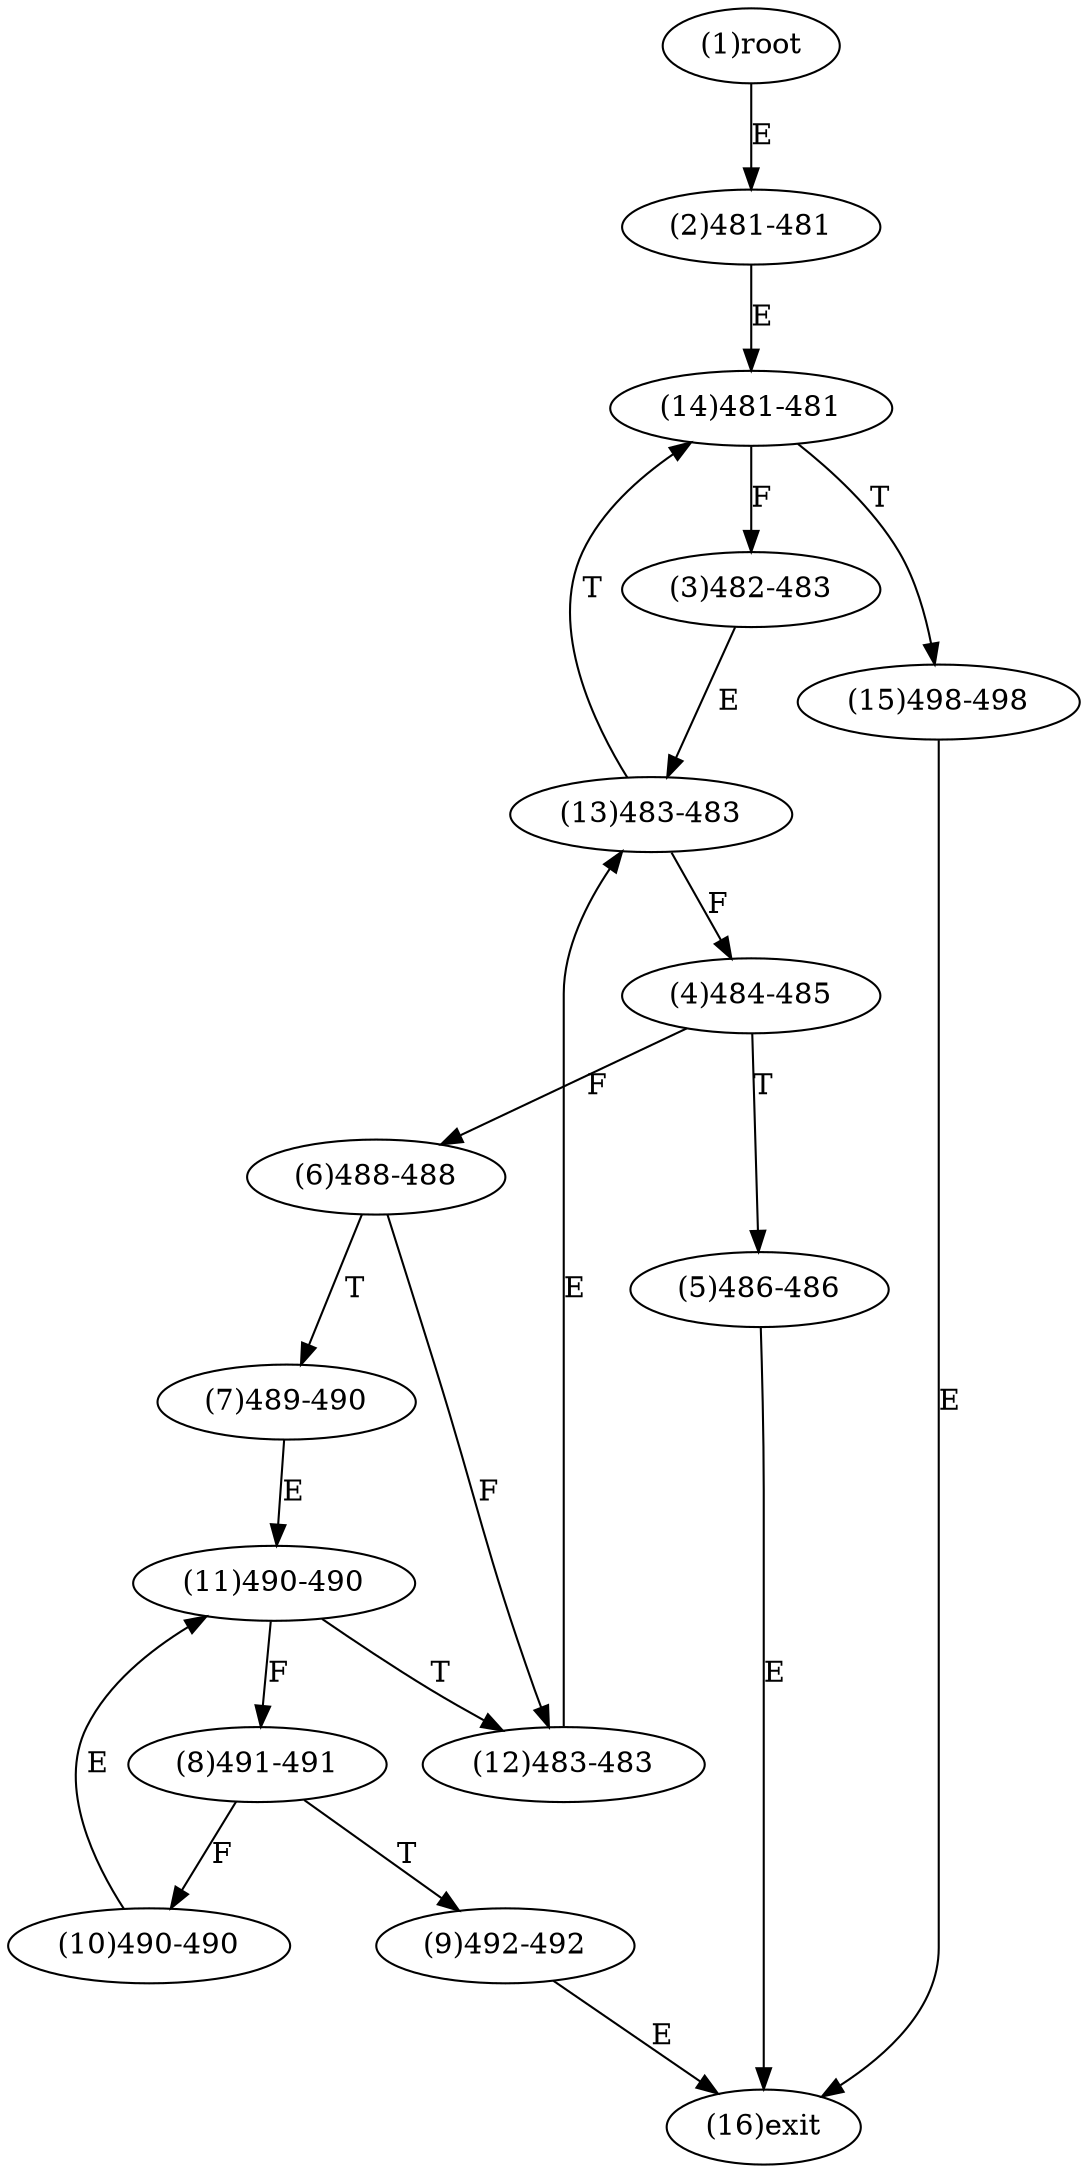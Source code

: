 digraph "" { 
1[ label="(1)root"];
2[ label="(2)481-481"];
3[ label="(3)482-483"];
4[ label="(4)484-485"];
5[ label="(5)486-486"];
6[ label="(6)488-488"];
7[ label="(7)489-490"];
8[ label="(8)491-491"];
9[ label="(9)492-492"];
10[ label="(10)490-490"];
11[ label="(11)490-490"];
12[ label="(12)483-483"];
13[ label="(13)483-483"];
14[ label="(14)481-481"];
15[ label="(15)498-498"];
16[ label="(16)exit"];
1->2[ label="E"];
2->14[ label="E"];
3->13[ label="E"];
4->6[ label="F"];
4->5[ label="T"];
5->16[ label="E"];
6->12[ label="F"];
6->7[ label="T"];
7->11[ label="E"];
8->10[ label="F"];
8->9[ label="T"];
9->16[ label="E"];
10->11[ label="E"];
11->8[ label="F"];
11->12[ label="T"];
12->13[ label="E"];
13->4[ label="F"];
13->14[ label="T"];
14->3[ label="F"];
14->15[ label="T"];
15->16[ label="E"];
}
